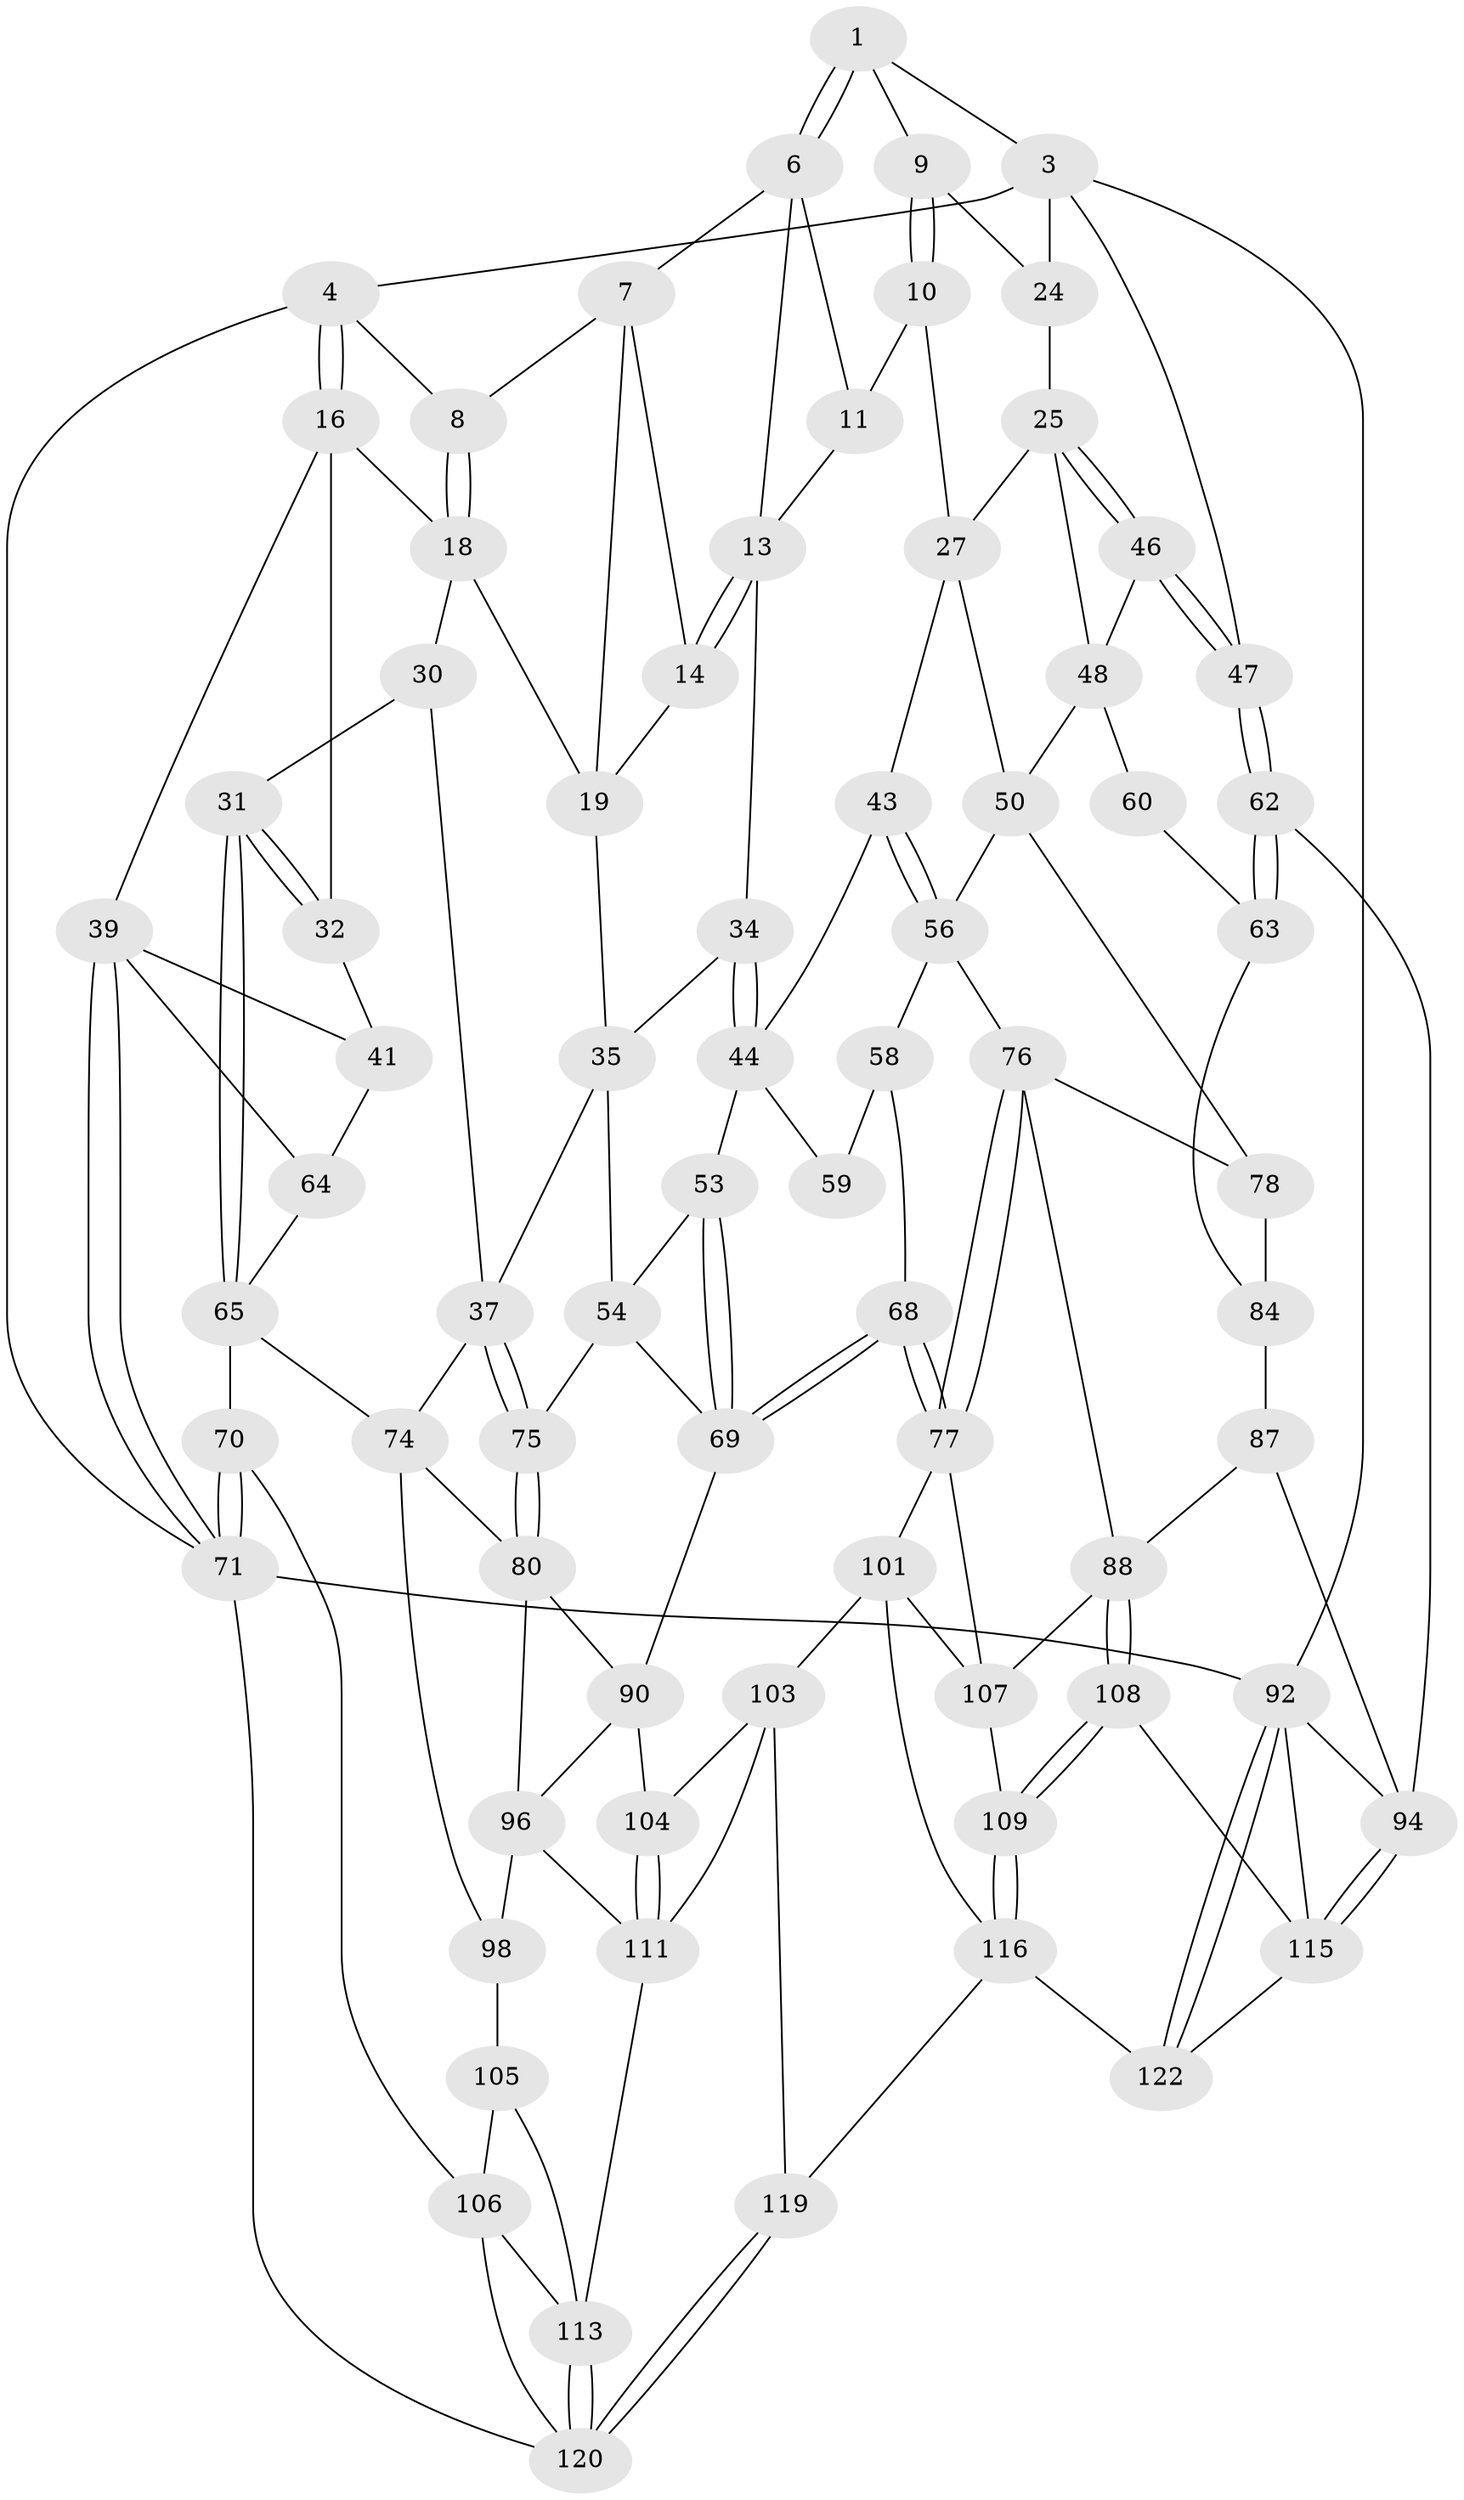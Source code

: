 // original degree distribution, {3: 0.024193548387096774, 4: 0.2661290322580645, 6: 0.2661290322580645, 5: 0.4435483870967742}
// Generated by graph-tools (version 1.1) at 2025/42/03/06/25 10:42:33]
// undirected, 74 vertices, 160 edges
graph export_dot {
graph [start="1"]
  node [color=gray90,style=filled];
  1 [pos="+0.7418595393708552+0",super="+2"];
  3 [pos="+1+0",super="+23"];
  4 [pos="+0+0",super="+5"];
  6 [pos="+0.5513135002204549+0.07114260233233961",super="+12"];
  7 [pos="+0.4725621722570063+0.03805623422927366",super="+15"];
  8 [pos="+0.32436519733285624+0"];
  9 [pos="+0.79573183950244+0.02333831969534681"];
  10 [pos="+0.7864616432280317+0.04319029534205387",super="+28"];
  11 [pos="+0.6658877102391856+0.0925281455718098",super="+21"];
  13 [pos="+0.5461082066214148+0.1991353027426911",super="+22"];
  14 [pos="+0.503860253634367+0.1783298224341993"];
  16 [pos="+0+0.20463942853955858",super="+17"];
  18 [pos="+0.2609700496494417+0.06619230998210504",super="+20"];
  19 [pos="+0.3909836225490603+0.18065522211300197",super="+29"];
  24 [pos="+0.9467541735667171+0.1276814122580835"];
  25 [pos="+0.9608461148322152+0.27326797819843596",super="+26"];
  27 [pos="+0.7900079608032272+0.24383350880847654",super="+42"];
  30 [pos="+0.3291120539991+0.37590964279000416"];
  31 [pos="+0.2608543850953721+0.37022626062701564"];
  32 [pos="+0.25844616134123793+0.36918212601538014",super="+33"];
  34 [pos="+0.5499894109598781+0.2798321066504276"];
  35 [pos="+0.4743642506291457+0.3140118973065856",super="+36"];
  37 [pos="+0.3781563966999302+0.3952910543874457",super="+38"];
  39 [pos="+0+0.21607067473021127",super="+40"];
  41 [pos="+0.10111230720200352+0.2816122238531834",super="+45"];
  43 [pos="+0.6959990208702317+0.34409901264817155"];
  44 [pos="+0.6360230815419116+0.35293260403661814",super="+52"];
  46 [pos="+1+0.3134799434846489",super="+51"];
  47 [pos="+1+0.3192889983308243"];
  48 [pos="+0.8724143085099119+0.42745060631699966",super="+49"];
  50 [pos="+0.8433242274251844+0.47423703458775496",super="+55"];
  53 [pos="+0.5410972509339543+0.44351182786668464"];
  54 [pos="+0.4735208073939297+0.4207906818025778",super="+73"];
  56 [pos="+0.7373985702211775+0.44170846897770977",super="+57"];
  58 [pos="+0.6460135743619136+0.45635739406092846",super="+67"];
  59 [pos="+0.6256218201500762+0.4198648922897073"];
  60 [pos="+0.8855249312062099+0.4997447841235816",super="+61"];
  62 [pos="+1+0.7503260295214272"];
  63 [pos="+0.959996594493358+0.5503029453251587",super="+83"];
  64 [pos="+0.12524780632564864+0.41549091936467786"];
  65 [pos="+0.15226198166764027+0.5548173682624152",super="+66"];
  68 [pos="+0.57225226157426+0.5731749707240654"];
  69 [pos="+0.5707110455634825+0.5725258446363499",super="+72"];
  70 [pos="+0+0.6800721960826129"];
  71 [pos="+0+0.6790660633241693",super="+82"];
  74 [pos="+0.2807930010914474+0.575740811884021",super="+81"];
  75 [pos="+0.4146544941149832+0.4845786136323631"];
  76 [pos="+0.673036809965122+0.5935507091845547",super="+79"];
  77 [pos="+0.6072470742248061+0.5981865135063006",super="+100"];
  78 [pos="+0.8123136159057971+0.500726765627189",super="+85"];
  80 [pos="+0.4156282113170107+0.5621507896788492",super="+91"];
  84 [pos="+0.8551622618463074+0.5846939155536779",super="+86"];
  87 [pos="+0.8208331898479236+0.6850858403781974"];
  88 [pos="+0.7827599161837308+0.6896631382666408",super="+89"];
  90 [pos="+0.5347522090245996+0.5781589724235515",super="+99"];
  92 [pos="+1+1",super="+93"];
  94 [pos="+1+0.8701464463173465",super="+95"];
  96 [pos="+0.4089818851723937+0.6907162595652672",super="+97"];
  98 [pos="+0.32173130079722256+0.6663368794472505"];
  101 [pos="+0.5374249806829146+0.7586268743287937",super="+102"];
  103 [pos="+0.5029448895947545+0.7755318847765823",super="+117"];
  104 [pos="+0.4909980524008694+0.7679455575238444"];
  105 [pos="+0.2805536218256269+0.6892948525597853"];
  106 [pos="+0+0.6824370374495715",super="+123"];
  107 [pos="+0.659430153026852+0.7381921523111543",super="+110"];
  108 [pos="+0.7395624706703794+0.846081817287472"];
  109 [pos="+0.7053333848874623+0.8596887088582965"];
  111 [pos="+0.33329075039958783+0.8225593317867302",super="+112"];
  113 [pos="+0.26577585366069967+0.921648034400378",super="+114"];
  115 [pos="+0.7708930973769638+0.8576087947081373",super="+121"];
  116 [pos="+0.6762904666392138+0.903620206318536",super="+118"];
  119 [pos="+0.5167525259117433+1"];
  120 [pos="+0.38010195237957567+1",super="+124"];
  122 [pos="+0.5703305066707661+1"];
  1 -- 6;
  1 -- 6;
  1 -- 3;
  1 -- 9;
  3 -- 4;
  3 -- 92;
  3 -- 24;
  3 -- 47;
  4 -- 16;
  4 -- 16;
  4 -- 71;
  4 -- 8;
  6 -- 7;
  6 -- 11;
  6 -- 13;
  7 -- 8;
  7 -- 19;
  7 -- 14;
  8 -- 18;
  8 -- 18;
  9 -- 10;
  9 -- 10;
  9 -- 24;
  10 -- 11 [weight=2];
  10 -- 27;
  11 -- 13;
  13 -- 14;
  13 -- 14;
  13 -- 34;
  14 -- 19;
  16 -- 39;
  16 -- 32;
  16 -- 18;
  18 -- 19;
  18 -- 30;
  19 -- 35;
  24 -- 25;
  25 -- 46;
  25 -- 46;
  25 -- 48;
  25 -- 27;
  27 -- 43;
  27 -- 50;
  30 -- 31;
  30 -- 37;
  31 -- 32;
  31 -- 32;
  31 -- 65;
  31 -- 65;
  32 -- 41 [weight=2];
  34 -- 35;
  34 -- 44;
  34 -- 44;
  35 -- 37;
  35 -- 54;
  37 -- 75;
  37 -- 75;
  37 -- 74;
  39 -- 71;
  39 -- 71;
  39 -- 64;
  39 -- 41;
  41 -- 64;
  43 -- 44;
  43 -- 56;
  43 -- 56;
  44 -- 59;
  44 -- 53;
  46 -- 47;
  46 -- 47;
  46 -- 48;
  47 -- 62;
  47 -- 62;
  48 -- 50;
  48 -- 60;
  50 -- 56;
  50 -- 78;
  53 -- 54;
  53 -- 69;
  53 -- 69;
  54 -- 75;
  54 -- 69;
  56 -- 58;
  56 -- 76;
  58 -- 59 [weight=2];
  58 -- 68;
  60 -- 63 [weight=2];
  62 -- 63;
  62 -- 63;
  62 -- 94;
  63 -- 84;
  64 -- 65;
  65 -- 74;
  65 -- 70;
  68 -- 69;
  68 -- 69;
  68 -- 77;
  68 -- 77;
  69 -- 90;
  70 -- 71;
  70 -- 71;
  70 -- 106;
  71 -- 92;
  71 -- 120;
  74 -- 80;
  74 -- 98;
  75 -- 80;
  75 -- 80;
  76 -- 77;
  76 -- 77;
  76 -- 78;
  76 -- 88;
  77 -- 101;
  77 -- 107;
  78 -- 84 [weight=2];
  80 -- 90;
  80 -- 96;
  84 -- 87;
  87 -- 88;
  87 -- 94;
  88 -- 108;
  88 -- 108;
  88 -- 107;
  90 -- 96;
  90 -- 104;
  92 -- 122;
  92 -- 122;
  92 -- 94;
  92 -- 115;
  94 -- 115;
  94 -- 115;
  96 -- 98;
  96 -- 111;
  98 -- 105;
  101 -- 107;
  101 -- 116;
  101 -- 103;
  103 -- 104;
  103 -- 111;
  103 -- 119;
  104 -- 111;
  104 -- 111;
  105 -- 106;
  105 -- 113;
  106 -- 113;
  106 -- 120;
  107 -- 109;
  108 -- 109;
  108 -- 109;
  108 -- 115;
  109 -- 116;
  109 -- 116;
  111 -- 113;
  113 -- 120;
  113 -- 120;
  115 -- 122;
  116 -- 122;
  116 -- 119;
  119 -- 120;
  119 -- 120;
}

